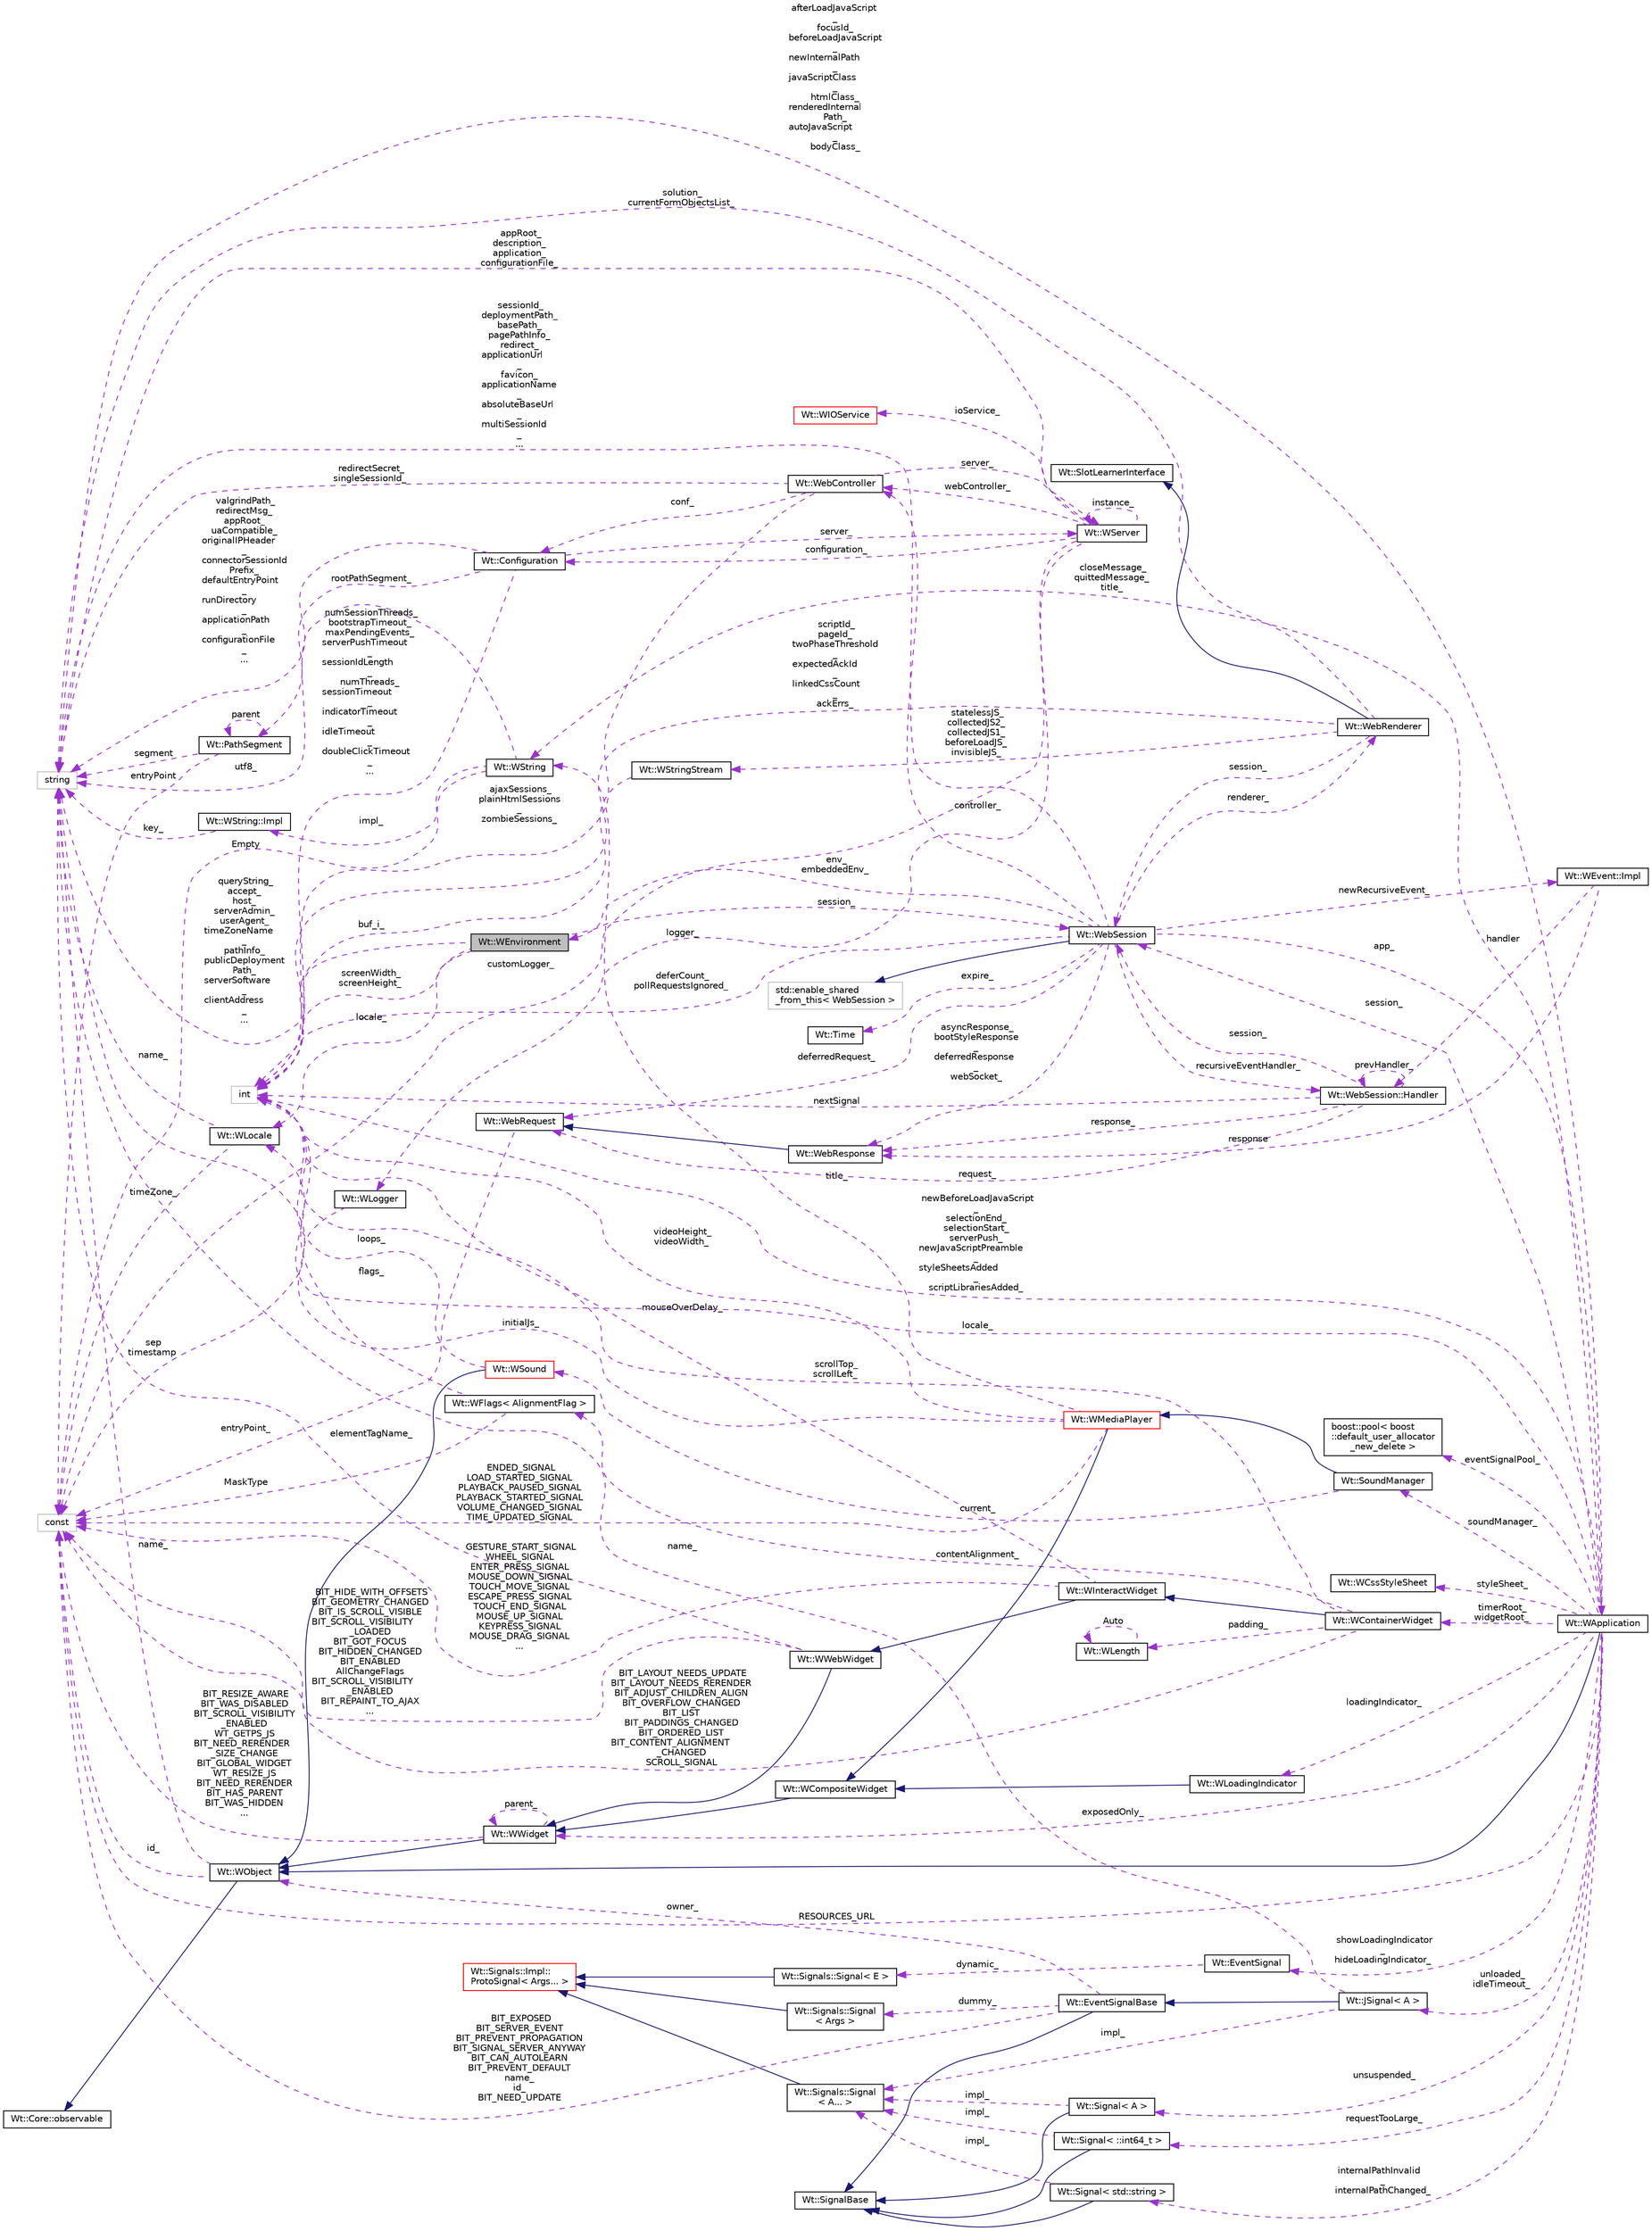 digraph "Wt::WEnvironment"
{
 // LATEX_PDF_SIZE
  edge [fontname="Helvetica",fontsize="10",labelfontname="Helvetica",labelfontsize="10"];
  node [fontname="Helvetica",fontsize="10",shape=record];
  rankdir="LR";
  Node1 [label="Wt::WEnvironment",height=0.2,width=0.4,color="black", fillcolor="grey75", style="filled", fontcolor="black",tooltip="A class that captures information on the application environment."];
  Node2 -> Node1 [dir="back",color="darkorchid3",fontsize="10",style="dashed",label=" session_" ,fontname="Helvetica"];
  Node2 [label="Wt::WebSession",height=0.2,width=0.4,color="black", fillcolor="white", style="filled",URL="$classWt_1_1WebSession.html",tooltip=" "];
  Node3 -> Node2 [dir="back",color="midnightblue",fontsize="10",style="solid",fontname="Helvetica"];
  Node3 [label="std::enable_shared\l_from_this\< WebSession \>",height=0.2,width=0.4,color="grey75", fillcolor="white", style="filled",tooltip=" "];
  Node4 -> Node2 [dir="back",color="darkorchid3",fontsize="10",style="dashed",label=" app_" ,fontname="Helvetica"];
  Node4 [label="Wt::WApplication",height=0.2,width=0.4,color="black", fillcolor="white", style="filled",URL="$classWt_1_1WApplication.html",tooltip="Represents an application instance for a single session."];
  Node5 -> Node4 [dir="back",color="midnightblue",fontsize="10",style="solid",fontname="Helvetica"];
  Node5 [label="Wt::WObject",height=0.2,width=0.4,color="black", fillcolor="white", style="filled",URL="$classWt_1_1WObject.html",tooltip="A base class for objects that participate in the signal/slot system."];
  Node6 -> Node5 [dir="back",color="midnightblue",fontsize="10",style="solid",fontname="Helvetica"];
  Node6 [label="Wt::Core::observable",height=0.2,width=0.4,color="black", fillcolor="white", style="filled",URL="$classWt_1_1Core_1_1observable.html",tooltip="A base class for objects whose life-time can be tracked."];
  Node7 -> Node5 [dir="back",color="darkorchid3",fontsize="10",style="dashed",label=" name_" ,fontname="Helvetica"];
  Node7 [label="string",height=0.2,width=0.4,color="grey75", fillcolor="white", style="filled",tooltip=" "];
  Node8 -> Node5 [dir="back",color="darkorchid3",fontsize="10",style="dashed",label=" id_" ,fontname="Helvetica"];
  Node8 [label="const",height=0.2,width=0.4,color="grey75", fillcolor="white", style="filled",tooltip=" "];
  Node9 -> Node4 [dir="back",color="darkorchid3",fontsize="10",style="dashed",label=" timerRoot_\nwidgetRoot_" ,fontname="Helvetica"];
  Node9 [label="Wt::WContainerWidget",height=0.2,width=0.4,color="black", fillcolor="white", style="filled",URL="$classWt_1_1WContainerWidget.html",tooltip="A widget that holds and manages child widgets."];
  Node10 -> Node9 [dir="back",color="midnightblue",fontsize="10",style="solid",fontname="Helvetica"];
  Node10 [label="Wt::WInteractWidget",height=0.2,width=0.4,color="black", fillcolor="white", style="filled",URL="$classWt_1_1WInteractWidget.html",tooltip="An abstract widget that can receive user-interface interaction."];
  Node11 -> Node10 [dir="back",color="midnightblue",fontsize="10",style="solid",fontname="Helvetica"];
  Node11 [label="Wt::WWebWidget",height=0.2,width=0.4,color="black", fillcolor="white", style="filled",URL="$classWt_1_1WWebWidget.html",tooltip="A base class for widgets with an HTML counterpart."];
  Node12 -> Node11 [dir="back",color="midnightblue",fontsize="10",style="solid",fontname="Helvetica"];
  Node12 [label="Wt::WWidget",height=0.2,width=0.4,color="black", fillcolor="white", style="filled",URL="$classWt_1_1WWidget.html",tooltip="The abstract base class for a user-interface component."];
  Node5 -> Node12 [dir="back",color="midnightblue",fontsize="10",style="solid",fontname="Helvetica"];
  Node12 -> Node12 [dir="back",color="darkorchid3",fontsize="10",style="dashed",label=" parent_" ,fontname="Helvetica"];
  Node8 -> Node12 [dir="back",color="darkorchid3",fontsize="10",style="dashed",label=" BIT_RESIZE_AWARE\nBIT_WAS_DISABLED\nBIT_SCROLL_VISIBILITY\l_ENABLED\nWT_GETPS_JS\nBIT_NEED_RERENDER\l_SIZE_CHANGE\nBIT_GLOBAL_WIDGET\nWT_RESIZE_JS\nBIT_NEED_RERENDER\nBIT_HAS_PARENT\nBIT_WAS_HIDDEN\n..." ,fontname="Helvetica"];
  Node7 -> Node11 [dir="back",color="darkorchid3",fontsize="10",style="dashed",label=" elementTagName_" ,fontname="Helvetica"];
  Node8 -> Node11 [dir="back",color="darkorchid3",fontsize="10",style="dashed",label=" BIT_HIDE_WITH_OFFSETS\nBIT_GEOMETRY_CHANGED\nBIT_IS_SCROLL_VISIBLE\nBIT_SCROLL_VISIBILITY\l_LOADED\nBIT_GOT_FOCUS\nBIT_HIDDEN_CHANGED\nBIT_ENABLED\nAllChangeFlags\nBIT_SCROLL_VISIBILITY\l_ENABLED\nBIT_REPAINT_TO_AJAX\n..." ,fontname="Helvetica"];
  Node13 -> Node10 [dir="back",color="darkorchid3",fontsize="10",style="dashed",label=" mouseOverDelay_" ,fontname="Helvetica"];
  Node13 [label="int",height=0.2,width=0.4,color="grey75", fillcolor="white", style="filled",tooltip=" "];
  Node8 -> Node10 [dir="back",color="darkorchid3",fontsize="10",style="dashed",label=" GESTURE_START_SIGNAL\nWHEEL_SIGNAL\nENTER_PRESS_SIGNAL\nMOUSE_DOWN_SIGNAL\nTOUCH_MOVE_SIGNAL\nESCAPE_PRESS_SIGNAL\nTOUCH_END_SIGNAL\nMOUSE_UP_SIGNAL\nKEYPRESS_SIGNAL\nMOUSE_DRAG_SIGNAL\n..." ,fontname="Helvetica"];
  Node13 -> Node9 [dir="back",color="darkorchid3",fontsize="10",style="dashed",label=" scrollTop_\nscrollLeft_" ,fontname="Helvetica"];
  Node14 -> Node9 [dir="back",color="darkorchid3",fontsize="10",style="dashed",label=" contentAlignment_" ,fontname="Helvetica"];
  Node14 [label="Wt::WFlags\< AlignmentFlag \>",height=0.2,width=0.4,color="black", fillcolor="white", style="filled",URL="$classWt_1_1WFlags.html",tooltip=" "];
  Node13 -> Node14 [dir="back",color="darkorchid3",fontsize="10",style="dashed",label=" flags_" ,fontname="Helvetica"];
  Node8 -> Node14 [dir="back",color="darkorchid3",fontsize="10",style="dashed",label=" MaskType" ,fontname="Helvetica"];
  Node15 -> Node9 [dir="back",color="darkorchid3",fontsize="10",style="dashed",label=" padding_" ,fontname="Helvetica"];
  Node15 [label="Wt::WLength",height=0.2,width=0.4,color="black", fillcolor="white", style="filled",URL="$classWt_1_1WLength.html",tooltip="A value class that describes a CSS length."];
  Node15 -> Node15 [dir="back",color="darkorchid3",fontsize="10",style="dashed",label=" Auto" ,fontname="Helvetica"];
  Node8 -> Node9 [dir="back",color="darkorchid3",fontsize="10",style="dashed",label=" BIT_LAYOUT_NEEDS_UPDATE\nBIT_LAYOUT_NEEDS_RERENDER\nBIT_ADJUST_CHILDREN_ALIGN\nBIT_OVERFLOW_CHANGED\nBIT_LIST\nBIT_PADDINGS_CHANGED\nBIT_ORDERED_LIST\nBIT_CONTENT_ALIGNMENT\l_CHANGED\nSCROLL_SIGNAL" ,fontname="Helvetica"];
  Node16 -> Node4 [dir="back",color="darkorchid3",fontsize="10",style="dashed",label=" unsuspended_" ,fontname="Helvetica"];
  Node16 [label="Wt::Signal\< A \>",height=0.2,width=0.4,color="black", fillcolor="white", style="filled",URL="$classWt_1_1Signal.html",tooltip="A signal that propagates events to listeners."];
  Node17 -> Node16 [dir="back",color="midnightblue",fontsize="10",style="solid",fontname="Helvetica"];
  Node17 [label="Wt::SignalBase",height=0.2,width=0.4,color="black", fillcolor="white", style="filled",URL="$classWt_1_1SignalBase.html",tooltip="Abstract base class of a signal."];
  Node18 -> Node16 [dir="back",color="darkorchid3",fontsize="10",style="dashed",label=" impl_" ,fontname="Helvetica"];
  Node18 [label="Wt::Signals::Signal\l\< A... \>",height=0.2,width=0.4,color="black", fillcolor="white", style="filled",URL="$structWt_1_1Signals_1_1Signal.html",tooltip=" "];
  Node19 -> Node18 [dir="back",color="midnightblue",fontsize="10",style="solid",fontname="Helvetica"];
  Node19 [label="Wt::Signals::Impl::\lProtoSignal\< Args... \>",height=0.2,width=0.4,color="red", fillcolor="white", style="filled",URL="$classWt_1_1Signals_1_1Impl_1_1ProtoSignal.html",tooltip=" "];
  Node2 -> Node4 [dir="back",color="darkorchid3",fontsize="10",style="dashed",label=" session_" ,fontname="Helvetica"];
  Node25 -> Node4 [dir="back",color="darkorchid3",fontsize="10",style="dashed",label=" closeMessage_\nquittedMessage_\ntitle_" ,fontname="Helvetica"];
  Node25 [label="Wt::WString",height=0.2,width=0.4,color="black", fillcolor="white", style="filled",URL="$classWt_1_1WString.html",tooltip="A value class which describes a locale-aware unicode string."];
  Node26 -> Node25 [dir="back",color="darkorchid3",fontsize="10",style="dashed",label=" impl_" ,fontname="Helvetica"];
  Node26 [label="Wt::WString::Impl",height=0.2,width=0.4,color="black", fillcolor="white", style="filled",URL="$structWt_1_1WString_1_1Impl.html",tooltip=" "];
  Node7 -> Node26 [dir="back",color="darkorchid3",fontsize="10",style="dashed",label=" key_" ,fontname="Helvetica"];
  Node7 -> Node25 [dir="back",color="darkorchid3",fontsize="10",style="dashed",label=" utf8_" ,fontname="Helvetica"];
  Node8 -> Node25 [dir="back",color="darkorchid3",fontsize="10",style="dashed",label=" Empty" ,fontname="Helvetica"];
  Node27 -> Node4 [dir="back",color="darkorchid3",fontsize="10",style="dashed",label=" showLoadingIndicator\l_\nhideLoadingIndicator_" ,fontname="Helvetica"];
  Node27 [label="Wt::EventSignal",height=0.2,width=0.4,color="black", fillcolor="white", style="filled",URL="$classWt_1_1EventSignal.html",tooltip="A signal that conveys user-interface events."];
  Node28 -> Node27 [dir="back",color="darkorchid3",fontsize="10",style="dashed",label=" dynamic_" ,fontname="Helvetica"];
  Node28 [label="Wt::Signals::Signal\< E \>",height=0.2,width=0.4,color="black", fillcolor="white", style="filled",URL="$structWt_1_1Signals_1_1Signal.html",tooltip=" "];
  Node19 -> Node28 [dir="back",color="midnightblue",fontsize="10",style="solid",fontname="Helvetica"];
  Node29 -> Node4 [dir="back",color="darkorchid3",fontsize="10",style="dashed",label=" eventSignalPool_" ,fontname="Helvetica"];
  Node29 [label="boost::pool\< boost\l::default_user_allocator\l_new_delete \>",height=0.2,width=0.4,color="black", fillcolor="white", style="filled",URL="$classboost_1_1pool.html",tooltip=" "];
  Node30 -> Node4 [dir="back",color="darkorchid3",fontsize="10",style="dashed",label=" locale_" ,fontname="Helvetica"];
  Node30 [label="Wt::WLocale",height=0.2,width=0.4,color="black", fillcolor="white", style="filled",URL="$classWt_1_1WLocale.html",tooltip="A locale."];
  Node7 -> Node30 [dir="back",color="darkorchid3",fontsize="10",style="dashed",label=" name_" ,fontname="Helvetica"];
  Node8 -> Node30 [dir="back",color="darkorchid3",fontsize="10",style="dashed",label=" timeZone_" ,fontname="Helvetica"];
  Node31 -> Node4 [dir="back",color="darkorchid3",fontsize="10",style="dashed",label=" unloaded_\nidleTimeout_" ,fontname="Helvetica"];
  Node31 [label="Wt::JSignal\< A \>",height=0.2,width=0.4,color="black", fillcolor="white", style="filled",URL="$classWt_1_1JSignal.html",tooltip="A signal to relay JavaScript to C++ calls."];
  Node32 -> Node31 [dir="back",color="midnightblue",fontsize="10",style="solid",fontname="Helvetica"];
  Node32 [label="Wt::EventSignalBase",height=0.2,width=0.4,color="black", fillcolor="white", style="filled",URL="$classWt_1_1EventSignalBase.html",tooltip="Abstract base class of an event signal."];
  Node17 -> Node32 [dir="back",color="midnightblue",fontsize="10",style="solid",fontname="Helvetica"];
  Node5 -> Node32 [dir="back",color="darkorchid3",fontsize="10",style="dashed",label=" owner_" ,fontname="Helvetica"];
  Node33 -> Node32 [dir="back",color="darkorchid3",fontsize="10",style="dashed",label=" dummy_" ,fontname="Helvetica"];
  Node33 [label="Wt::Signals::Signal\l\< Args \>",height=0.2,width=0.4,color="black", fillcolor="white", style="filled",URL="$structWt_1_1Signals_1_1Signal.html",tooltip=" "];
  Node19 -> Node33 [dir="back",color="midnightblue",fontsize="10",style="solid",fontname="Helvetica"];
  Node8 -> Node32 [dir="back",color="darkorchid3",fontsize="10",style="dashed",label=" BIT_EXPOSED\nBIT_SERVER_EVENT\nBIT_PREVENT_PROPAGATION\nBIT_SIGNAL_SERVER_ANYWAY\nBIT_CAN_AUTOLEARN\nBIT_PREVENT_DEFAULT\nname_\nid_\nBIT_NEED_UPDATE" ,fontname="Helvetica"];
  Node7 -> Node31 [dir="back",color="darkorchid3",fontsize="10",style="dashed",label=" name_" ,fontname="Helvetica"];
  Node18 -> Node31 [dir="back",color="darkorchid3",fontsize="10",style="dashed",label=" impl_" ,fontname="Helvetica"];
  Node34 -> Node4 [dir="back",color="darkorchid3",fontsize="10",style="dashed",label=" loadingIndicator_" ,fontname="Helvetica"];
  Node34 [label="Wt::WLoadingIndicator",height=0.2,width=0.4,color="black", fillcolor="white", style="filled",URL="$classWt_1_1WLoadingIndicator.html",tooltip="An abstract interface for a loading indicator."];
  Node35 -> Node34 [dir="back",color="midnightblue",fontsize="10",style="solid",fontname="Helvetica"];
  Node35 [label="Wt::WCompositeWidget",height=0.2,width=0.4,color="black", fillcolor="white", style="filled",URL="$classWt_1_1WCompositeWidget.html",tooltip="A widget that hides the implementation of composite widgets."];
  Node12 -> Node35 [dir="back",color="midnightblue",fontsize="10",style="solid",fontname="Helvetica"];
  Node36 -> Node4 [dir="back",color="darkorchid3",fontsize="10",style="dashed",label=" styleSheet_" ,fontname="Helvetica"];
  Node36 [label="Wt::WCssStyleSheet",height=0.2,width=0.4,color="black", fillcolor="white", style="filled",URL="$classWt_1_1WCssStyleSheet.html",tooltip="A CSS style sheet."];
  Node37 -> Node4 [dir="back",color="darkorchid3",fontsize="10",style="dashed",label=" internalPathInvalid\l_\ninternalPathChanged_" ,fontname="Helvetica"];
  Node37 [label="Wt::Signal\< std::string \>",height=0.2,width=0.4,color="black", fillcolor="white", style="filled",URL="$classWt_1_1Signal.html",tooltip=" "];
  Node17 -> Node37 [dir="back",color="midnightblue",fontsize="10",style="solid",fontname="Helvetica"];
  Node18 -> Node37 [dir="back",color="darkorchid3",fontsize="10",style="dashed",label=" impl_" ,fontname="Helvetica"];
  Node38 -> Node4 [dir="back",color="darkorchid3",fontsize="10",style="dashed",label=" requestTooLarge_" ,fontname="Helvetica"];
  Node38 [label="Wt::Signal\< ::int64_t \>",height=0.2,width=0.4,color="black", fillcolor="white", style="filled",URL="$classWt_1_1Signal.html",tooltip=" "];
  Node17 -> Node38 [dir="back",color="midnightblue",fontsize="10",style="solid",fontname="Helvetica"];
  Node18 -> Node38 [dir="back",color="darkorchid3",fontsize="10",style="dashed",label=" impl_" ,fontname="Helvetica"];
  Node13 -> Node4 [dir="back",color="darkorchid3",fontsize="10",style="dashed",label=" newBeforeLoadJavaScript\l_\nselectionEnd_\nselectionStart_\nserverPush_\nnewJavaScriptPreamble\l_\nstyleSheetsAdded\l_\nscriptLibrariesAdded_" ,fontname="Helvetica"];
  Node39 -> Node4 [dir="back",color="darkorchid3",fontsize="10",style="dashed",label=" soundManager_" ,fontname="Helvetica"];
  Node39 [label="Wt::SoundManager",height=0.2,width=0.4,color="black", fillcolor="white", style="filled",URL="$classWt_1_1SoundManager.html",tooltip=" "];
  Node40 -> Node39 [dir="back",color="midnightblue",fontsize="10",style="solid",fontname="Helvetica"];
  Node40 [label="Wt::WMediaPlayer",height=0.2,width=0.4,color="red", fillcolor="white", style="filled",URL="$classWt_1_1WMediaPlayer.html",tooltip="A media player."];
  Node35 -> Node40 [dir="back",color="midnightblue",fontsize="10",style="solid",fontname="Helvetica"];
  Node25 -> Node40 [dir="back",color="darkorchid3",fontsize="10",style="dashed",label=" title_" ,fontname="Helvetica"];
  Node13 -> Node40 [dir="back",color="darkorchid3",fontsize="10",style="dashed",label=" videoHeight_\nvideoWidth_" ,fontname="Helvetica"];
  Node7 -> Node40 [dir="back",color="darkorchid3",fontsize="10",style="dashed",label=" initialJs_" ,fontname="Helvetica"];
  Node8 -> Node40 [dir="back",color="darkorchid3",fontsize="10",style="dashed",label=" ENDED_SIGNAL\nLOAD_STARTED_SIGNAL\nPLAYBACK_PAUSED_SIGNAL\nPLAYBACK_STARTED_SIGNAL\nVOLUME_CHANGED_SIGNAL\nTIME_UPDATED_SIGNAL" ,fontname="Helvetica"];
  Node48 -> Node39 [dir="back",color="darkorchid3",fontsize="10",style="dashed",label=" current_" ,fontname="Helvetica"];
  Node48 [label="Wt::WSound",height=0.2,width=0.4,color="red", fillcolor="white", style="filled",URL="$classWt_1_1WSound.html",tooltip="A value class to play a sound effect."];
  Node5 -> Node48 [dir="back",color="midnightblue",fontsize="10",style="solid",fontname="Helvetica"];
  Node13 -> Node48 [dir="back",color="darkorchid3",fontsize="10",style="dashed",label=" loops_" ,fontname="Helvetica"];
  Node12 -> Node4 [dir="back",color="darkorchid3",fontsize="10",style="dashed",label=" exposedOnly_" ,fontname="Helvetica"];
  Node7 -> Node4 [dir="back",color="darkorchid3",fontsize="10",style="dashed",label=" afterLoadJavaScript\l_\nfocusId_\nbeforeLoadJavaScript\l_\nnewInternalPath\l_\njavaScriptClass\l_\nhtmlClass_\nrenderedInternal\lPath_\nautoJavaScript\l_\nbodyClass_" ,fontname="Helvetica"];
  Node8 -> Node4 [dir="back",color="darkorchid3",fontsize="10",style="dashed",label=" RESOURCES_URL" ,fontname="Helvetica"];
  Node1 -> Node2 [dir="back",color="darkorchid3",fontsize="10",style="dashed",label=" env_\nembeddedEnv_" ,fontname="Helvetica"];
  Node50 -> Node2 [dir="back",color="darkorchid3",fontsize="10",style="dashed",label=" deferredRequest_" ,fontname="Helvetica"];
  Node50 [label="Wt::WebRequest",height=0.2,width=0.4,color="black", fillcolor="white", style="filled",URL="$classWt_1_1WebRequest.html",tooltip=" "];
  Node8 -> Node50 [dir="back",color="darkorchid3",fontsize="10",style="dashed",label=" entryPoint_" ,fontname="Helvetica"];
  Node51 -> Node2 [dir="back",color="darkorchid3",fontsize="10",style="dashed",label=" renderer_" ,fontname="Helvetica"];
  Node51 [label="Wt::WebRenderer",height=0.2,width=0.4,color="black", fillcolor="white", style="filled",URL="$classWt_1_1WebRenderer.html",tooltip=" "];
  Node52 -> Node51 [dir="back",color="midnightblue",fontsize="10",style="solid",fontname="Helvetica"];
  Node52 [label="Wt::SlotLearnerInterface",height=0.2,width=0.4,color="black", fillcolor="white", style="filled",URL="$classWt_1_1SlotLearnerInterface.html",tooltip=" "];
  Node2 -> Node51 [dir="back",color="darkorchid3",fontsize="10",style="dashed",label=" session_" ,fontname="Helvetica"];
  Node13 -> Node51 [dir="back",color="darkorchid3",fontsize="10",style="dashed",label=" scriptId_\npageId_\ntwoPhaseThreshold\l_\nexpectedAckId\l_\nlinkedCssCount\l_\nackErrs_" ,fontname="Helvetica"];
  Node7 -> Node51 [dir="back",color="darkorchid3",fontsize="10",style="dashed",label=" solution_\ncurrentFormObjectsList_" ,fontname="Helvetica"];
  Node53 -> Node51 [dir="back",color="darkorchid3",fontsize="10",style="dashed",label=" statelessJS_\ncollectedJS2_\ncollectedJS1_\nbeforeLoadJS_\ninvisibleJS_" ,fontname="Helvetica"];
  Node53 [label="Wt::WStringStream",height=0.2,width=0.4,color="black", fillcolor="white", style="filled",URL="$classWt_1_1WStringStream.html",tooltip=" "];
  Node13 -> Node53 [dir="back",color="darkorchid3",fontsize="10",style="dashed",label=" buf_i_" ,fontname="Helvetica"];
  Node54 -> Node2 [dir="back",color="darkorchid3",fontsize="10",style="dashed",label=" newRecursiveEvent_" ,fontname="Helvetica"];
  Node54 [label="Wt::WEvent::Impl",height=0.2,width=0.4,color="black", fillcolor="white", style="filled",URL="$structWt_1_1WEvent_1_1Impl.html",tooltip=" "];
  Node55 -> Node54 [dir="back",color="darkorchid3",fontsize="10",style="dashed",label=" response" ,fontname="Helvetica"];
  Node55 [label="Wt::WebResponse",height=0.2,width=0.4,color="black", fillcolor="white", style="filled",URL="$classWt_1_1WebResponse.html",tooltip=" "];
  Node50 -> Node55 [dir="back",color="midnightblue",fontsize="10",style="solid",fontname="Helvetica"];
  Node56 -> Node54 [dir="back",color="darkorchid3",fontsize="10",style="dashed",label=" handler" ,fontname="Helvetica"];
  Node56 [label="Wt::WebSession::Handler",height=0.2,width=0.4,color="black", fillcolor="white", style="filled",URL="$classWt_1_1WebSession_1_1Handler.html",tooltip=" "];
  Node50 -> Node56 [dir="back",color="darkorchid3",fontsize="10",style="dashed",label=" request_" ,fontname="Helvetica"];
  Node2 -> Node56 [dir="back",color="darkorchid3",fontsize="10",style="dashed",label=" session_" ,fontname="Helvetica"];
  Node55 -> Node56 [dir="back",color="darkorchid3",fontsize="10",style="dashed",label=" response_" ,fontname="Helvetica"];
  Node13 -> Node56 [dir="back",color="darkorchid3",fontsize="10",style="dashed",label=" nextSignal" ,fontname="Helvetica"];
  Node56 -> Node56 [dir="back",color="darkorchid3",fontsize="10",style="dashed",label=" prevHandler_" ,fontname="Helvetica"];
  Node57 -> Node2 [dir="back",color="darkorchid3",fontsize="10",style="dashed",label=" expire_" ,fontname="Helvetica"];
  Node57 [label="Wt::Time",height=0.2,width=0.4,color="black", fillcolor="white", style="filled",URL="$classWt_1_1Time.html",tooltip=" "];
  Node58 -> Node2 [dir="back",color="darkorchid3",fontsize="10",style="dashed",label=" controller_" ,fontname="Helvetica"];
  Node58 [label="Wt::WebController",height=0.2,width=0.4,color="black", fillcolor="white", style="filled",URL="$classWt_1_1WebController.html",tooltip=" "];
  Node59 -> Node58 [dir="back",color="darkorchid3",fontsize="10",style="dashed",label=" conf_" ,fontname="Helvetica"];
  Node59 [label="Wt::Configuration",height=0.2,width=0.4,color="black", fillcolor="white", style="filled",URL="$classWt_1_1Configuration.html",tooltip=" "];
  Node60 -> Node59 [dir="back",color="darkorchid3",fontsize="10",style="dashed",label=" rootPathSegment_" ,fontname="Helvetica"];
  Node60 [label="Wt::PathSegment",height=0.2,width=0.4,color="black", fillcolor="white", style="filled",URL="$structWt_1_1PathSegment.html",tooltip=" "];
  Node60 -> Node60 [dir="back",color="darkorchid3",fontsize="10",style="dashed",label=" parent" ,fontname="Helvetica"];
  Node7 -> Node60 [dir="back",color="darkorchid3",fontsize="10",style="dashed",label=" segment" ,fontname="Helvetica"];
  Node8 -> Node60 [dir="back",color="darkorchid3",fontsize="10",style="dashed",label=" entryPoint" ,fontname="Helvetica"];
  Node61 -> Node59 [dir="back",color="darkorchid3",fontsize="10",style="dashed",label=" server_" ,fontname="Helvetica"];
  Node61 [label="Wt::WServer",height=0.2,width=0.4,color="black", fillcolor="white", style="filled",URL="$classWt_1_1WServer.html",tooltip="A class encapsulating a web application server."];
  Node62 -> Node61 [dir="back",color="darkorchid3",fontsize="10",style="dashed",label=" ioService_" ,fontname="Helvetica"];
  Node62 [label="Wt::WIOService",height=0.2,width=0.4,color="red", fillcolor="white", style="filled",URL="$classWt_1_1WIOService.html",tooltip="An I/O service."];
  Node59 -> Node61 [dir="back",color="darkorchid3",fontsize="10",style="dashed",label=" configuration_" ,fontname="Helvetica"];
  Node64 -> Node61 [dir="back",color="darkorchid3",fontsize="10",style="dashed",label=" logger_" ,fontname="Helvetica"];
  Node64 [label="Wt::WLogger",height=0.2,width=0.4,color="black", fillcolor="white", style="filled",URL="$classWt_1_1WLogger.html",tooltip="A simple logging class."];
  Node8 -> Node64 [dir="back",color="darkorchid3",fontsize="10",style="dashed",label=" sep\ntimestamp" ,fontname="Helvetica"];
  Node61 -> Node61 [dir="back",color="darkorchid3",fontsize="10",style="dashed",label=" instance_" ,fontname="Helvetica"];
  Node58 -> Node61 [dir="back",color="darkorchid3",fontsize="10",style="dashed",label=" webController_" ,fontname="Helvetica"];
  Node7 -> Node61 [dir="back",color="darkorchid3",fontsize="10",style="dashed",label=" appRoot_\ndescription_\napplication_\nconfigurationFile_" ,fontname="Helvetica"];
  Node8 -> Node61 [dir="back",color="darkorchid3",fontsize="10",style="dashed",label=" customLogger_" ,fontname="Helvetica"];
  Node13 -> Node59 [dir="back",color="darkorchid3",fontsize="10",style="dashed",label=" numSessionThreads_\nbootstrapTimeout_\nmaxPendingEvents_\nserverPushTimeout\l_\nsessionIdLength\l_\nnumThreads_\nsessionTimeout\l_\nindicatorTimeout\l_\nidleTimeout\l_\ndoubleClickTimeout\l_\n..." ,fontname="Helvetica"];
  Node7 -> Node59 [dir="back",color="darkorchid3",fontsize="10",style="dashed",label=" valgrindPath_\nredirectMsg_\nappRoot_\nuaCompatible_\noriginalIPHeader\l_\nconnectorSessionId\lPrefix_\ndefaultEntryPoint\l_\nrunDirectory\l_\napplicationPath\l_\nconfigurationFile\l_\n..." ,fontname="Helvetica"];
  Node61 -> Node58 [dir="back",color="darkorchid3",fontsize="10",style="dashed",label=" server_" ,fontname="Helvetica"];
  Node13 -> Node58 [dir="back",color="darkorchid3",fontsize="10",style="dashed",label=" ajaxSessions_\nplainHtmlSessions\l_\nzombieSessions_" ,fontname="Helvetica"];
  Node7 -> Node58 [dir="back",color="darkorchid3",fontsize="10",style="dashed",label=" redirectSecret_\nsingleSessionId_" ,fontname="Helvetica"];
  Node55 -> Node2 [dir="back",color="darkorchid3",fontsize="10",style="dashed",label=" asyncResponse_\nbootStyleResponse\l_\ndeferredResponse\l_\nwebSocket_" ,fontname="Helvetica"];
  Node13 -> Node2 [dir="back",color="darkorchid3",fontsize="10",style="dashed",label=" deferCount_\npollRequestsIgnored_" ,fontname="Helvetica"];
  Node7 -> Node2 [dir="back",color="darkorchid3",fontsize="10",style="dashed",label=" sessionId_\ndeploymentPath_\nbasePath_\npagePathInfo_\nredirect_\napplicationUrl\l_\nfavicon_\napplicationName\l_\nabsoluteBaseUrl\l_\nmultiSessionId\l_\n..." ,fontname="Helvetica"];
  Node56 -> Node2 [dir="back",color="darkorchid3",fontsize="10",style="dashed",label=" recursiveEventHandler_" ,fontname="Helvetica"];
  Node30 -> Node1 [dir="back",color="darkorchid3",fontsize="10",style="dashed",label=" locale_" ,fontname="Helvetica"];
  Node13 -> Node1 [dir="back",color="darkorchid3",fontsize="10",style="dashed",label=" screenWidth_\nscreenHeight_" ,fontname="Helvetica"];
  Node7 -> Node1 [dir="back",color="darkorchid3",fontsize="10",style="dashed",label=" queryString_\naccept_\nhost_\nserverAdmin_\nuserAgent_\ntimeZoneName\l_\npathInfo_\npublicDeployment\lPath_\nserverSoftware\l_\nclientAddress\l_\n..." ,fontname="Helvetica"];
}
